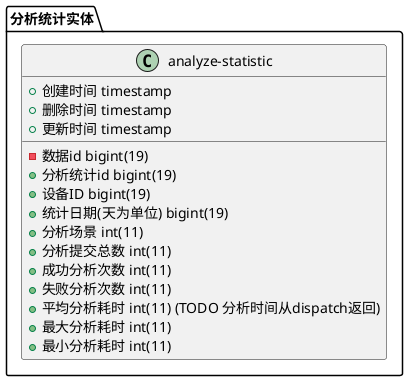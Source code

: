 @startuml
package "分析统计实体"{
    class analyze-statistic {
      - 数据id bigint(19)
      + 分析统计id bigint(19)
      + 设备ID bigint(19)
      + 统计日期(天为单位) bigint(19)
      + 分析场景 int(11)
      + 分析提交总数 int(11)
      + 成功分析次数 int(11)
      + 失败分析次数 int(11)
      + 平均分析耗时 int(11) (TODO 分析时间从dispatch返回)
      + 最大分析耗时 int(11)
      + 最小分析耗时 int(11)
      + 创建时间 timestamp
      + 删除时间 timestamp
      + 更新时间 timestamp
    }
}

@enduml